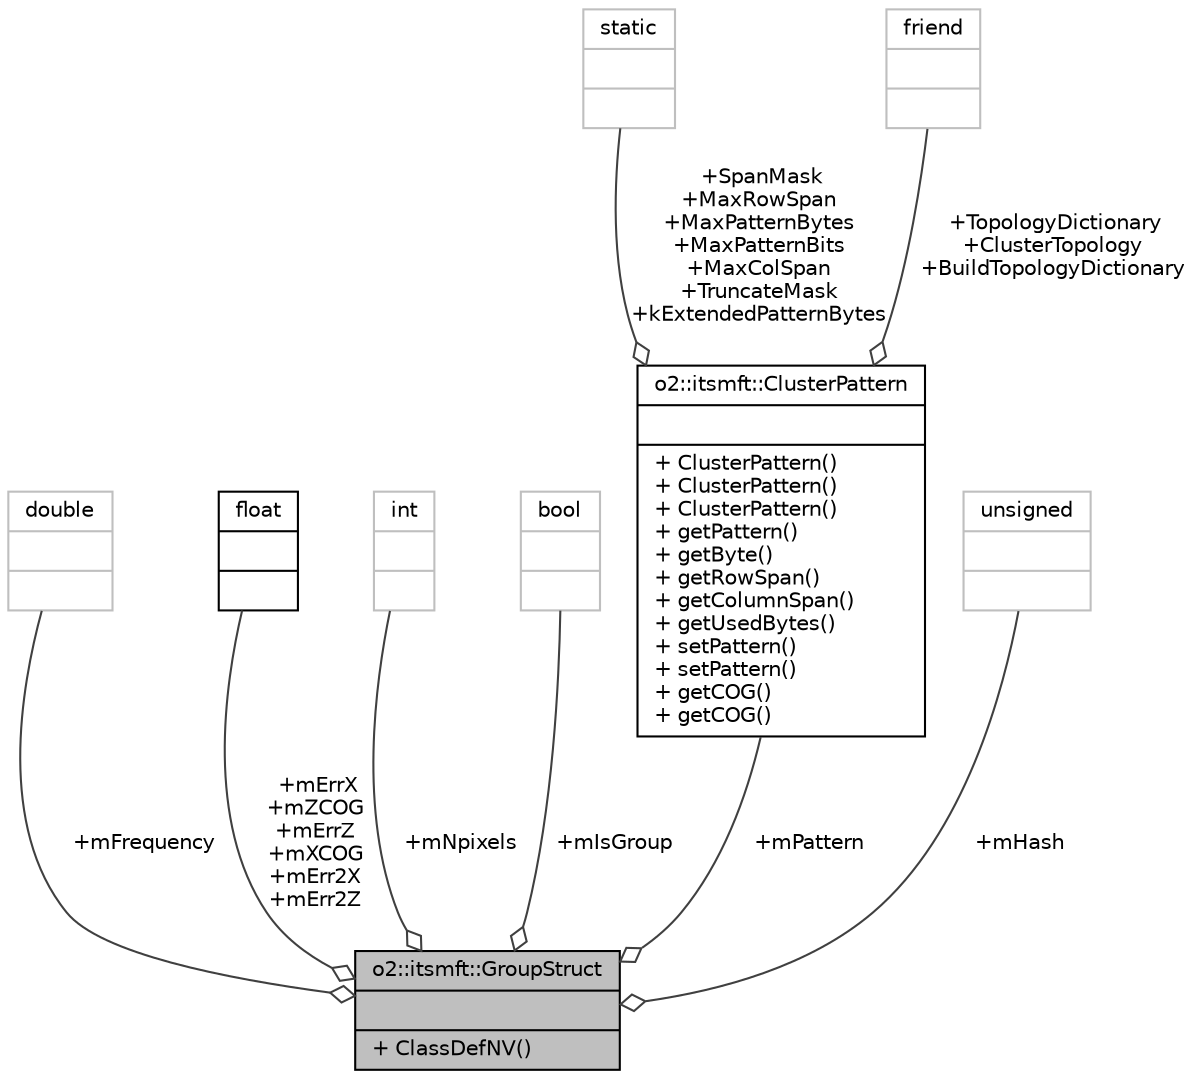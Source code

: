 digraph "o2::itsmft::GroupStruct"
{
 // INTERACTIVE_SVG=YES
  bgcolor="transparent";
  edge [fontname="Helvetica",fontsize="10",labelfontname="Helvetica",labelfontsize="10"];
  node [fontname="Helvetica",fontsize="10",shape=record];
  Node1 [label="{o2::itsmft::GroupStruct\n||+ ClassDefNV()\l}",height=0.2,width=0.4,color="black", fillcolor="grey75", style="filled", fontcolor="black"];
  Node2 -> Node1 [color="grey25",fontsize="10",style="solid",label=" +mFrequency" ,arrowhead="odiamond",fontname="Helvetica"];
  Node2 [label="{double\n||}",height=0.2,width=0.4,color="grey75"];
  Node3 -> Node1 [color="grey25",fontsize="10",style="solid",label=" +mErrX\n+mZCOG\n+mErrZ\n+mXCOG\n+mErr2X\n+mErr2Z" ,arrowhead="odiamond",fontname="Helvetica"];
  Node3 [label="{float\n||}",height=0.2,width=0.4,color="black",URL="$d4/dc3/classfloat.html"];
  Node4 -> Node1 [color="grey25",fontsize="10",style="solid",label=" +mNpixels" ,arrowhead="odiamond",fontname="Helvetica"];
  Node4 [label="{int\n||}",height=0.2,width=0.4,color="grey75"];
  Node5 -> Node1 [color="grey25",fontsize="10",style="solid",label=" +mIsGroup" ,arrowhead="odiamond",fontname="Helvetica"];
  Node5 [label="{bool\n||}",height=0.2,width=0.4,color="grey75"];
  Node6 -> Node1 [color="grey25",fontsize="10",style="solid",label=" +mPattern" ,arrowhead="odiamond",fontname="Helvetica"];
  Node6 [label="{o2::itsmft::ClusterPattern\n||+ ClusterPattern()\l+ ClusterPattern()\l+ ClusterPattern()\l+ getPattern()\l+ getByte()\l+ getRowSpan()\l+ getColumnSpan()\l+ getUsedBytes()\l+ setPattern()\l+ setPattern()\l+ getCOG()\l+ getCOG()\l}",height=0.2,width=0.4,color="black",URL="$d3/d02/classo2_1_1itsmft_1_1ClusterPattern.html"];
  Node7 -> Node6 [color="grey25",fontsize="10",style="solid",label=" +SpanMask\n+MaxRowSpan\n+MaxPatternBytes\n+MaxPatternBits\n+MaxColSpan\n+TruncateMask\n+kExtendedPatternBytes" ,arrowhead="odiamond",fontname="Helvetica"];
  Node7 [label="{static\n||}",height=0.2,width=0.4,color="grey75"];
  Node8 -> Node6 [color="grey25",fontsize="10",style="solid",label=" +TopologyDictionary\n+ClusterTopology\n+BuildTopologyDictionary" ,arrowhead="odiamond",fontname="Helvetica"];
  Node8 [label="{friend\n||}",height=0.2,width=0.4,color="grey75"];
  Node9 -> Node1 [color="grey25",fontsize="10",style="solid",label=" +mHash" ,arrowhead="odiamond",fontname="Helvetica"];
  Node9 [label="{unsigned\n||}",height=0.2,width=0.4,color="grey75"];
}
